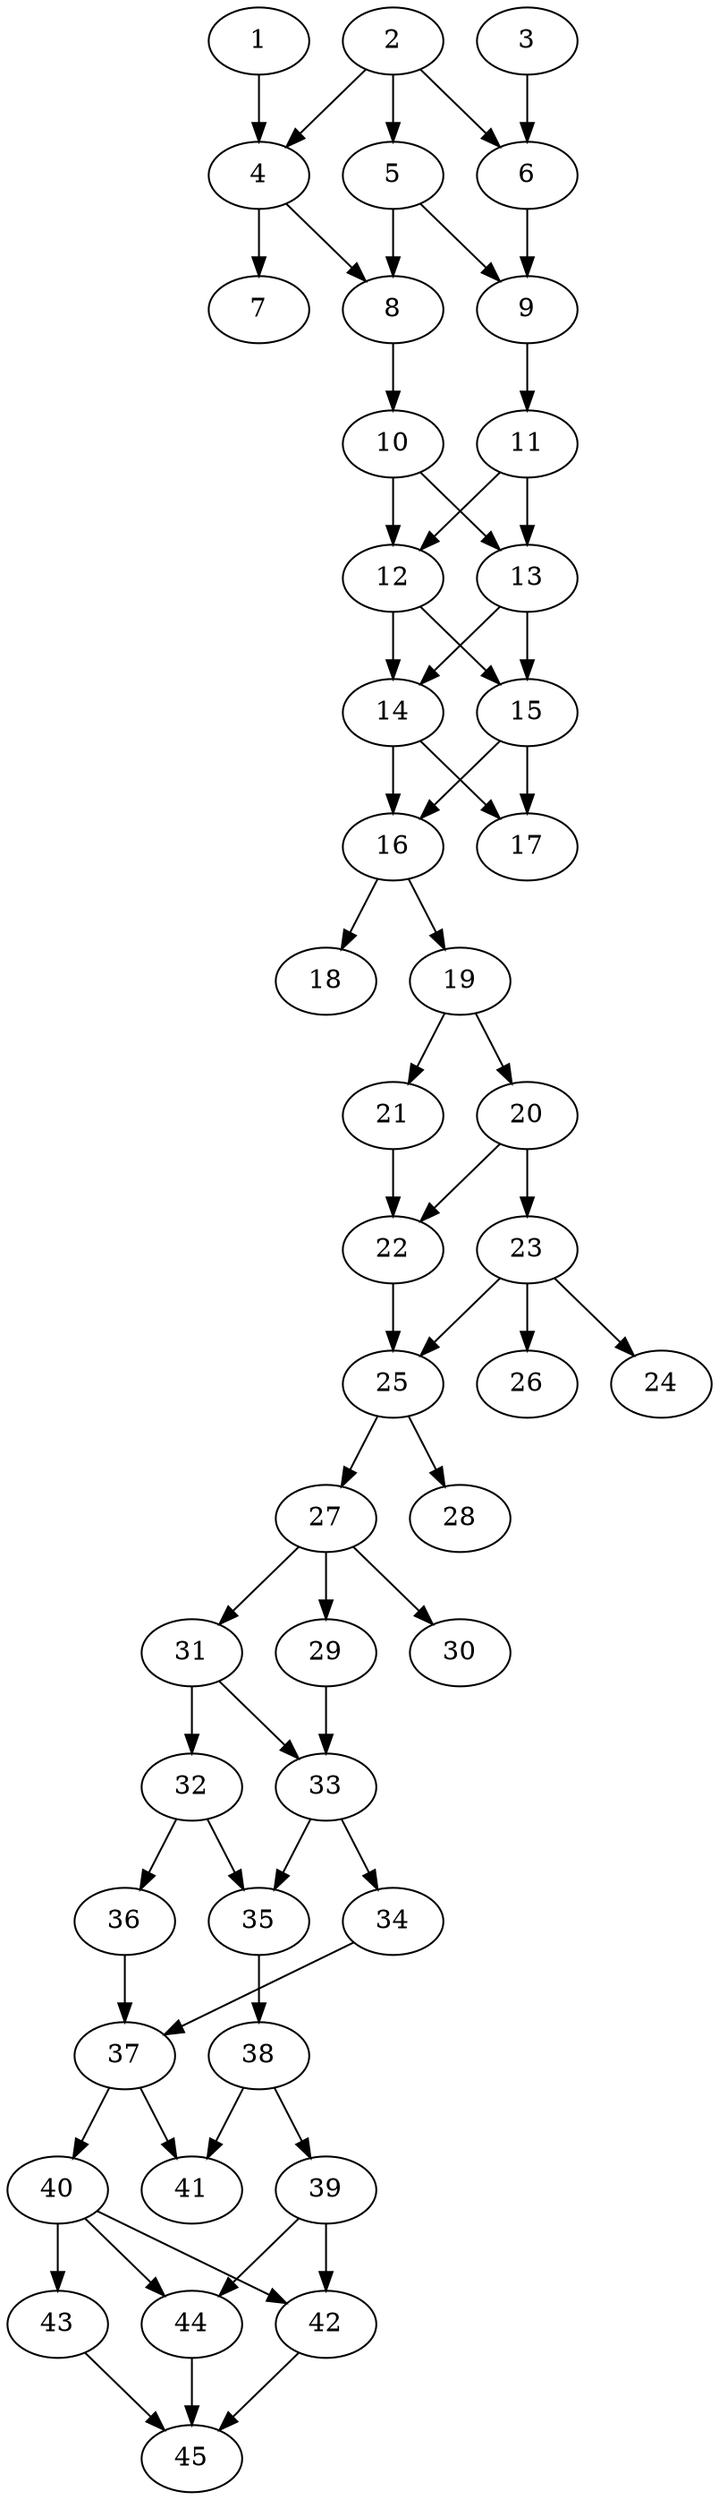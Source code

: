 // DAG automatically generated by daggen at Thu Oct  3 14:07:24 2019
// ./daggen --dot -n 45 --ccr 0.4 --fat 0.3 --regular 0.7 --density 0.7 --mindata 5242880 --maxdata 52428800 
digraph G {
  1 [size="46778880", alpha="0.17", expect_size="18711552"] 
  1 -> 4 [size ="18711552"]
  2 [size="124702720", alpha="0.06", expect_size="49881088"] 
  2 -> 4 [size ="49881088"]
  2 -> 5 [size ="49881088"]
  2 -> 6 [size ="49881088"]
  3 [size="26777600", alpha="0.20", expect_size="10711040"] 
  3 -> 6 [size ="10711040"]
  4 [size="56542720", alpha="0.00", expect_size="22617088"] 
  4 -> 7 [size ="22617088"]
  4 -> 8 [size ="22617088"]
  5 [size="45030400", alpha="0.13", expect_size="18012160"] 
  5 -> 8 [size ="18012160"]
  5 -> 9 [size ="18012160"]
  6 [size="78356480", alpha="0.00", expect_size="31342592"] 
  6 -> 9 [size ="31342592"]
  7 [size="102837760", alpha="0.08", expect_size="41135104"] 
  8 [size="115240960", alpha="0.15", expect_size="46096384"] 
  8 -> 10 [size ="46096384"]
  9 [size="98449920", alpha="0.10", expect_size="39379968"] 
  9 -> 11 [size ="39379968"]
  10 [size="99238400", alpha="0.02", expect_size="39695360"] 
  10 -> 12 [size ="39695360"]
  10 -> 13 [size ="39695360"]
  11 [size="68062720", alpha="0.12", expect_size="27225088"] 
  11 -> 12 [size ="27225088"]
  11 -> 13 [size ="27225088"]
  12 [size="52121600", alpha="0.14", expect_size="20848640"] 
  12 -> 14 [size ="20848640"]
  12 -> 15 [size ="20848640"]
  13 [size="89428480", alpha="0.08", expect_size="35771392"] 
  13 -> 14 [size ="35771392"]
  13 -> 15 [size ="35771392"]
  14 [size="88353280", alpha="0.03", expect_size="35341312"] 
  14 -> 16 [size ="35341312"]
  14 -> 17 [size ="35341312"]
  15 [size="88627200", alpha="0.13", expect_size="35450880"] 
  15 -> 16 [size ="35450880"]
  15 -> 17 [size ="35450880"]
  16 [size="47237120", alpha="0.03", expect_size="18894848"] 
  16 -> 18 [size ="18894848"]
  16 -> 19 [size ="18894848"]
  17 [size="48035840", alpha="0.16", expect_size="19214336"] 
  18 [size="96768000", alpha="0.02", expect_size="38707200"] 
  19 [size="67701760", alpha="0.11", expect_size="27080704"] 
  19 -> 20 [size ="27080704"]
  19 -> 21 [size ="27080704"]
  20 [size="126568960", alpha="0.15", expect_size="50627584"] 
  20 -> 22 [size ="50627584"]
  20 -> 23 [size ="50627584"]
  21 [size="18176000", alpha="0.05", expect_size="7270400"] 
  21 -> 22 [size ="7270400"]
  22 [size="91594240", alpha="0.13", expect_size="36637696"] 
  22 -> 25 [size ="36637696"]
  23 [size="55124480", alpha="0.04", expect_size="22049792"] 
  23 -> 24 [size ="22049792"]
  23 -> 25 [size ="22049792"]
  23 -> 26 [size ="22049792"]
  24 [size="103155200", alpha="0.02", expect_size="41262080"] 
  25 [size="122831360", alpha="0.06", expect_size="49132544"] 
  25 -> 27 [size ="49132544"]
  25 -> 28 [size ="49132544"]
  26 [size="82071040", alpha="0.01", expect_size="32828416"] 
  27 [size="101319680", alpha="0.11", expect_size="40527872"] 
  27 -> 29 [size ="40527872"]
  27 -> 30 [size ="40527872"]
  27 -> 31 [size ="40527872"]
  28 [size="78612480", alpha="0.18", expect_size="31444992"] 
  29 [size="92011520", alpha="0.20", expect_size="36804608"] 
  29 -> 33 [size ="36804608"]
  30 [size="39662080", alpha="0.16", expect_size="15864832"] 
  31 [size="128588800", alpha="0.02", expect_size="51435520"] 
  31 -> 32 [size ="51435520"]
  31 -> 33 [size ="51435520"]
  32 [size="38571520", alpha="0.14", expect_size="15428608"] 
  32 -> 35 [size ="15428608"]
  32 -> 36 [size ="15428608"]
  33 [size="117137920", alpha="0.19", expect_size="46855168"] 
  33 -> 34 [size ="46855168"]
  33 -> 35 [size ="46855168"]
  34 [size="24066560", alpha="0.17", expect_size="9626624"] 
  34 -> 37 [size ="9626624"]
  35 [size="38722560", alpha="0.08", expect_size="15489024"] 
  35 -> 38 [size ="15489024"]
  36 [size="75064320", alpha="0.05", expect_size="30025728"] 
  36 -> 37 [size ="30025728"]
  37 [size="80381440", alpha="0.07", expect_size="32152576"] 
  37 -> 40 [size ="32152576"]
  37 -> 41 [size ="32152576"]
  38 [size="26439680", alpha="0.04", expect_size="10575872"] 
  38 -> 39 [size ="10575872"]
  38 -> 41 [size ="10575872"]
  39 [size="15372800", alpha="0.10", expect_size="6149120"] 
  39 -> 42 [size ="6149120"]
  39 -> 44 [size ="6149120"]
  40 [size="14563840", alpha="0.15", expect_size="5825536"] 
  40 -> 42 [size ="5825536"]
  40 -> 43 [size ="5825536"]
  40 -> 44 [size ="5825536"]
  41 [size="110144000", alpha="0.01", expect_size="44057600"] 
  42 [size="121139200", alpha="0.00", expect_size="48455680"] 
  42 -> 45 [size ="48455680"]
  43 [size="86566400", alpha="0.07", expect_size="34626560"] 
  43 -> 45 [size ="34626560"]
  44 [size="82746880", alpha="0.08", expect_size="33098752"] 
  44 -> 45 [size ="33098752"]
  45 [size="66967040", alpha="0.09", expect_size="26786816"] 
}
